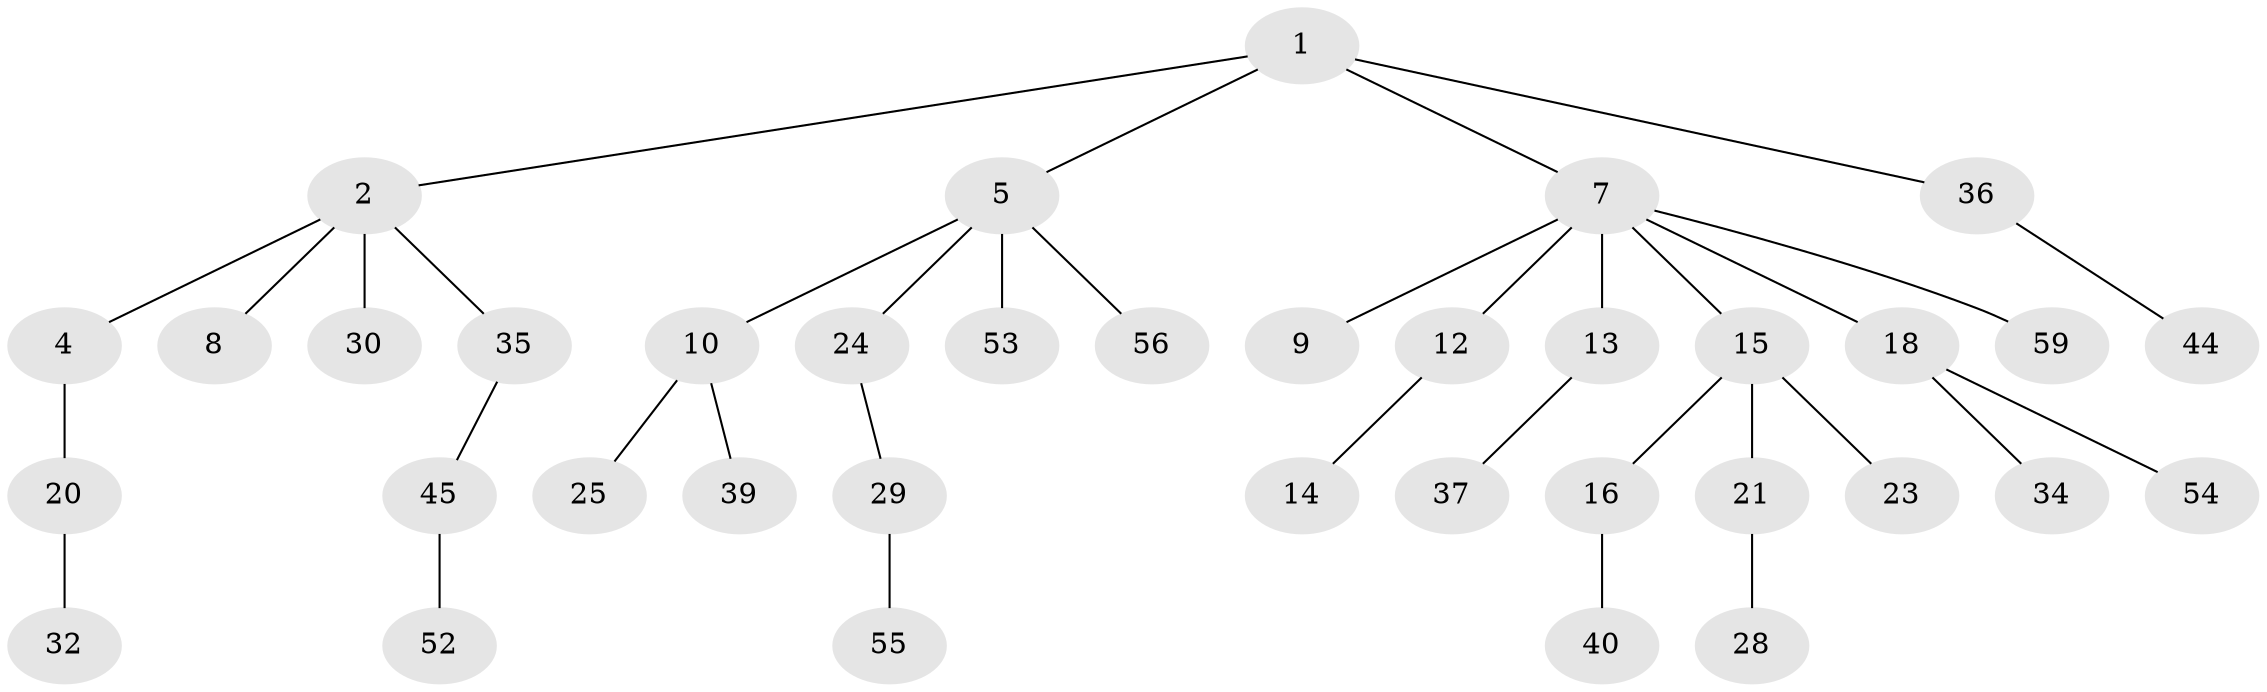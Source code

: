 // Generated by graph-tools (version 1.1) at 2025/24/03/03/25 07:24:06]
// undirected, 37 vertices, 36 edges
graph export_dot {
graph [start="1"]
  node [color=gray90,style=filled];
  1 [super="+3"];
  2 [super="+6"];
  4 [super="+19"];
  5 [super="+38"];
  7 [super="+11"];
  8 [super="+22"];
  9 [super="+17"];
  10 [super="+43"];
  12;
  13 [super="+33"];
  14 [super="+42"];
  15 [super="+27"];
  16 [super="+49"];
  18 [super="+26"];
  20 [super="+58"];
  21 [super="+46"];
  23;
  24 [super="+60"];
  25 [super="+31"];
  28 [super="+48"];
  29;
  30;
  32;
  34 [super="+50"];
  35 [super="+41"];
  36 [super="+51"];
  37;
  39;
  40;
  44 [super="+47"];
  45;
  52 [super="+57"];
  53;
  54;
  55 [super="+61"];
  56;
  59;
  1 -- 2;
  1 -- 7;
  1 -- 36;
  1 -- 5;
  2 -- 4;
  2 -- 30;
  2 -- 8;
  2 -- 35;
  4 -- 20;
  5 -- 10;
  5 -- 24;
  5 -- 56;
  5 -- 53;
  7 -- 9;
  7 -- 12;
  7 -- 15;
  7 -- 18;
  7 -- 59;
  7 -- 13;
  10 -- 25;
  10 -- 39;
  12 -- 14;
  13 -- 37;
  15 -- 16;
  15 -- 21;
  15 -- 23;
  16 -- 40;
  18 -- 34;
  18 -- 54;
  20 -- 32;
  21 -- 28;
  24 -- 29;
  29 -- 55;
  35 -- 45;
  36 -- 44;
  45 -- 52;
}

